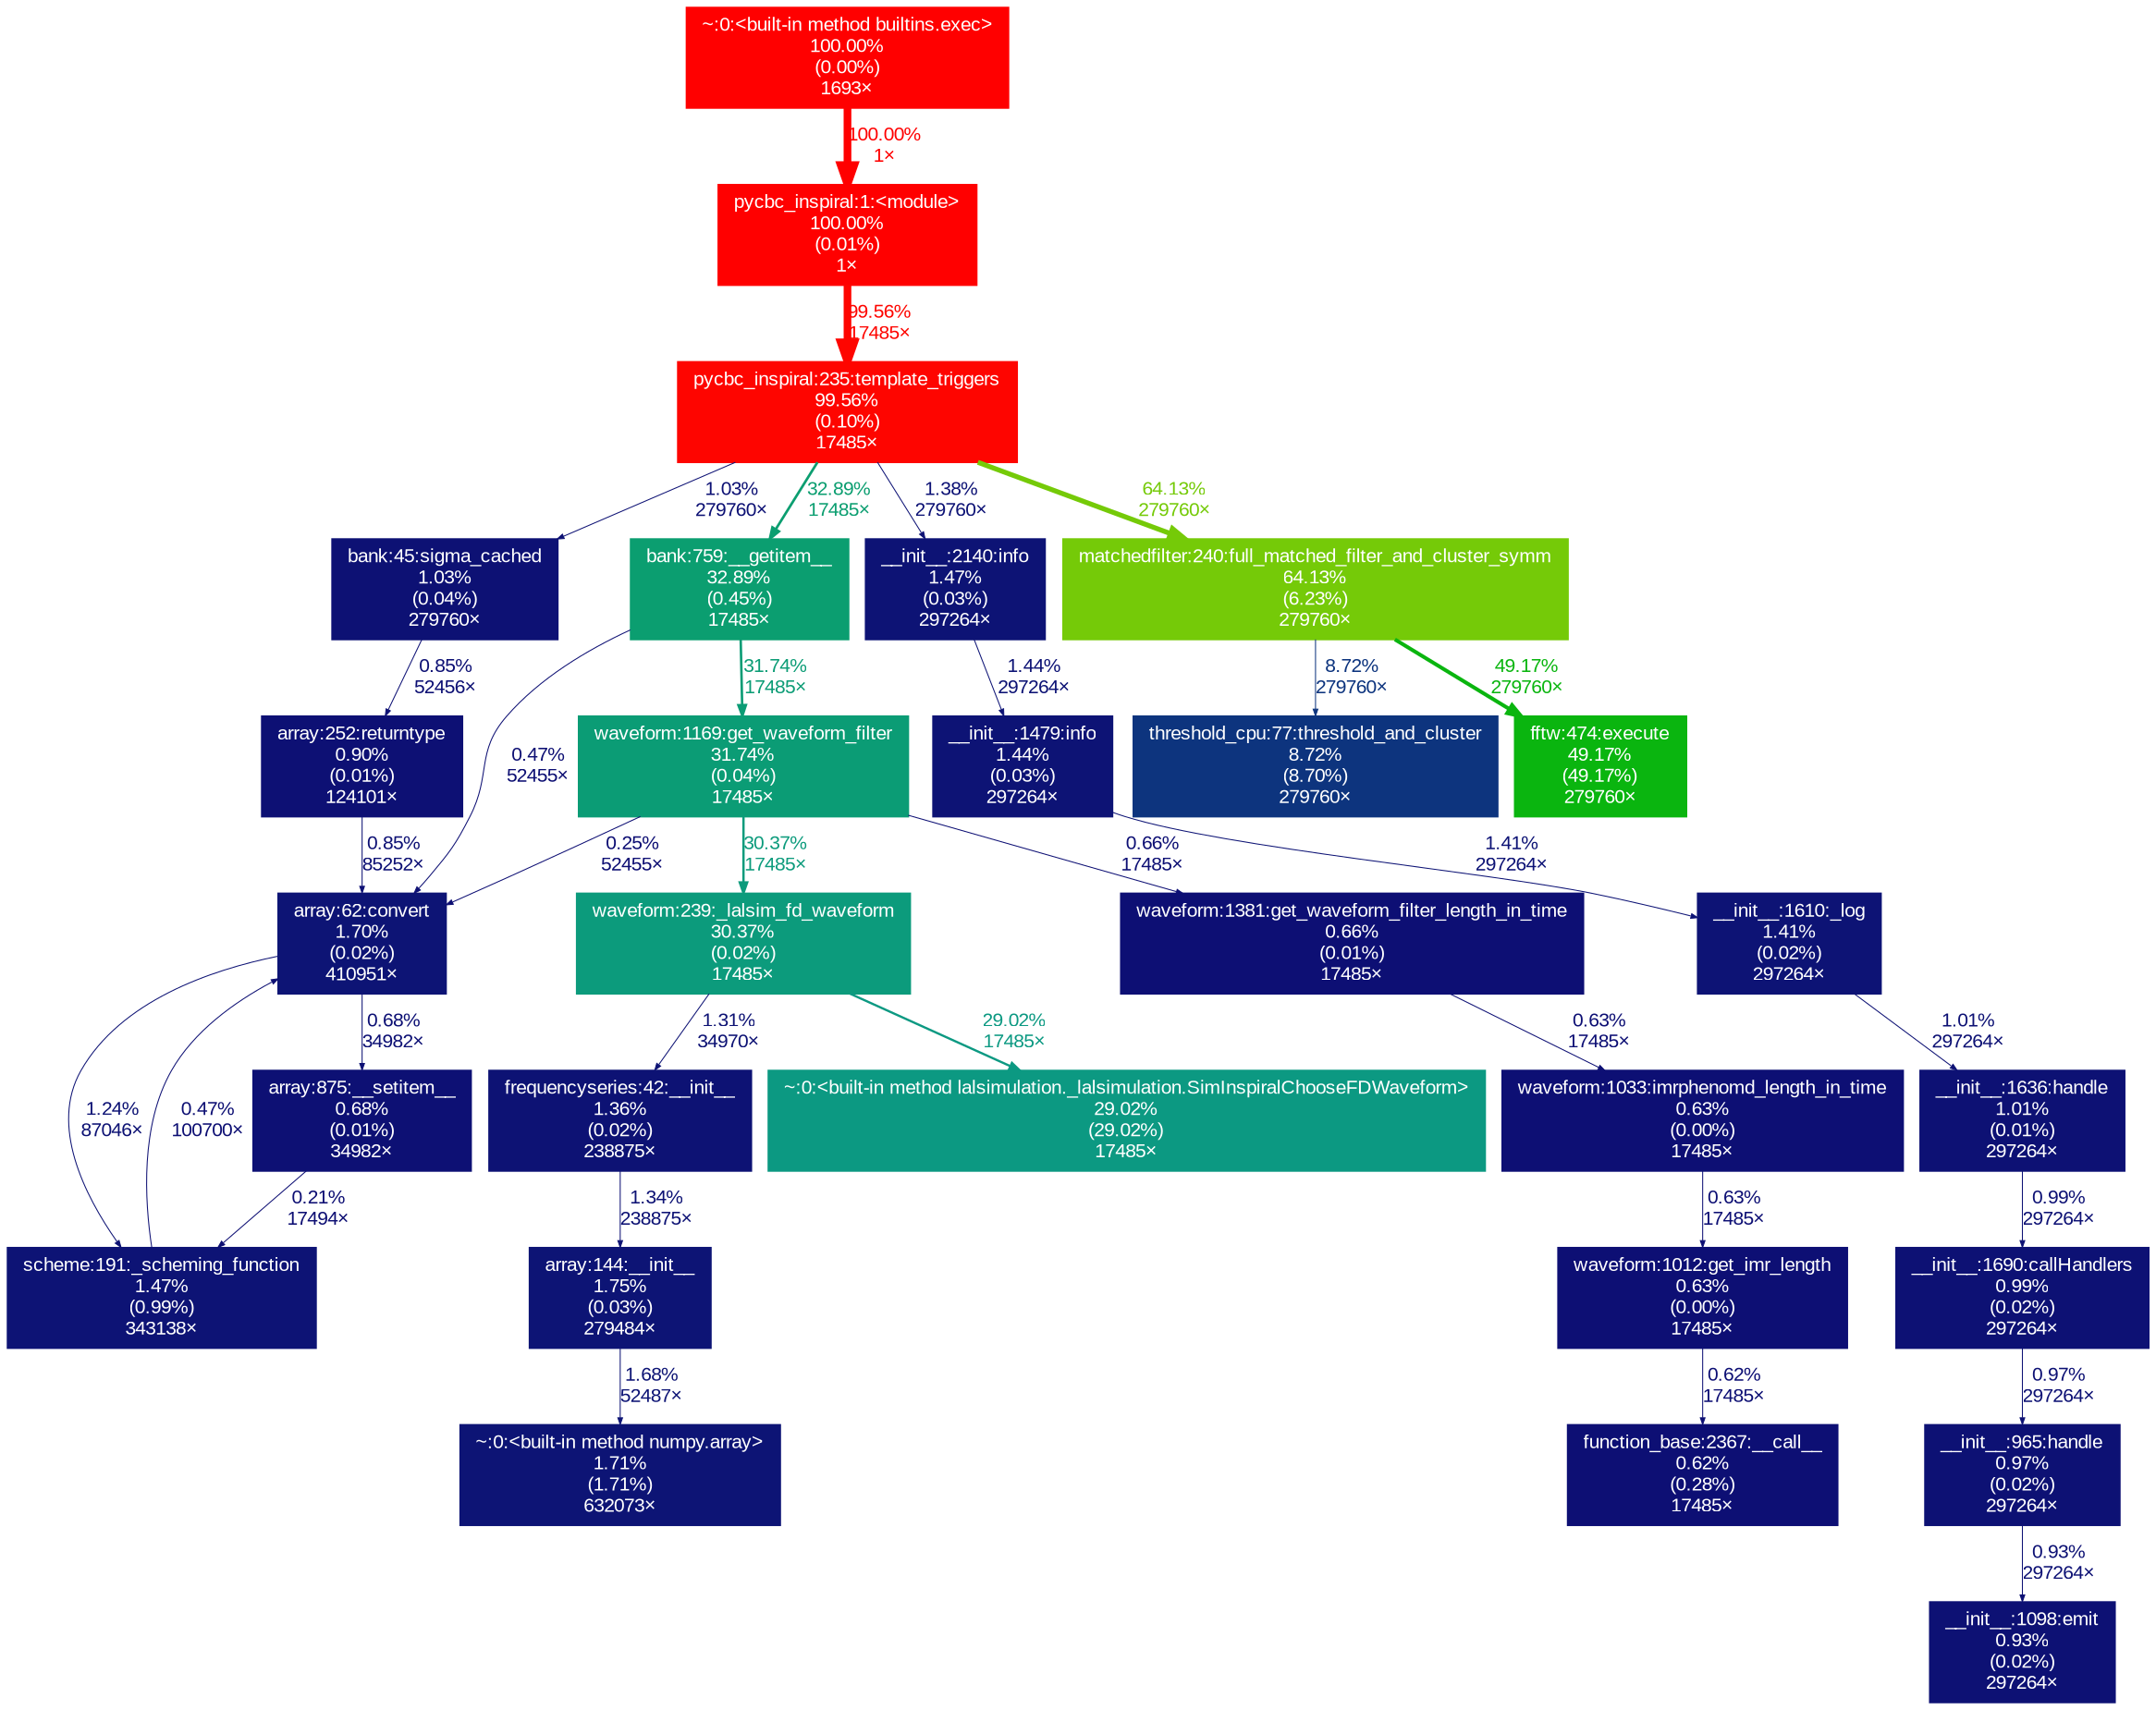 digraph {
	graph [fontname=Arial, nodesep=0.125, ranksep=0.25];
	node [fontcolor=white, fontname=Arial, height=0, shape=box, style=filled, width=0];
	edge [fontname=Arial];
	591 [color="#ff0000", fontcolor="#ffffff", fontsize="10.00", label="pycbc_inspiral:1:<module>\n100.00%\n(0.01%)\n1×", tooltip="/Users/neereshkumarperla/miniconda3/envs/pycbc/bin/pycbc_inspiral"];
	591 -> 2448 [arrowsize="1.00", color="#fe0500", fontcolor="#fe0500", fontsize="10.00", label="99.56%\n17485×", labeldistance="3.98", penwidth="3.98"];
	1805 [color="#0d1375", fontcolor="#ffffff", fontsize="10.00", label="scheme:191:_scheming_function\n1.47%\n(0.99%)\n343138×", tooltip="/Users/neereshkumarperla/miniconda3/envs/pycbc/lib/python3.11/site-packages/pycbc/scheme.py"];
	1805 -> 4579 [arrowsize="0.35", color="#0d0f73", fontcolor="#0d0f73", fontsize="10.00", label="0.47%\n100700×", labeldistance="0.50", penwidth="0.50"];
	1881 [color="#ff0000", fontcolor="#ffffff", fontsize="10.00", label="~:0:<built-in method builtins.exec>\n100.00%\n(0.00%)\n1693×", tooltip="~"];
	1881 -> 591 [arrowsize="1.00", color="#ff0000", fontcolor="#ff0000", fontsize="10.00", label="100.00%\n1×", labeldistance="4.00", penwidth="4.00"];
	2055 [color="#0d1475", fontcolor="#ffffff", fontsize="10.00", label="array:144:__init__\n1.75%\n(0.03%)\n279484×", tooltip="/Users/neereshkumarperla/miniconda3/envs/pycbc/lib/python3.11/site-packages/pycbc/types/array.py"];
	2055 -> 2731 [arrowsize="0.35", color="#0d1475", fontcolor="#0d1475", fontsize="10.00", label="1.68%\n52487×", labeldistance="0.50", penwidth="0.50"];
	2056 [color="#0d1174", fontcolor="#ffffff", fontsize="10.00", label="bank:45:sigma_cached\n1.03%\n(0.04%)\n279760×", tooltip="/Users/neereshkumarperla/miniconda3/envs/pycbc/lib/python3.11/site-packages/pycbc/waveform/bank.py"];
	2056 -> 4580 [arrowsize="0.35", color="#0d1074", fontcolor="#0d1074", fontsize="10.00", label="0.85%\n52456×", labeldistance="0.50", penwidth="0.50"];
	2057 [color="#0b9e70", fontcolor="#ffffff", fontsize="10.00", label="bank:759:__getitem__\n32.89%\n(0.45%)\n17485×", tooltip="/Users/neereshkumarperla/miniconda3/envs/pycbc/lib/python3.11/site-packages/pycbc/waveform/bank.py"];
	2057 -> 2446 [arrowsize="0.56", color="#0b9c75", fontcolor="#0b9c75", fontsize="10.00", label="31.74%\n17485×", labeldistance="1.27", penwidth="1.27"];
	2057 -> 4579 [arrowsize="0.35", color="#0d0f73", fontcolor="#0d0f73", fontsize="10.00", label="0.47%\n52455×", labeldistance="0.50", penwidth="0.50"];
	2292 [color="#0d1274", fontcolor="#ffffff", fontsize="10.00", label="frequencyseries:42:__init__\n1.36%\n(0.02%)\n238875×", tooltip="/Users/neereshkumarperla/miniconda3/envs/pycbc/lib/python3.11/site-packages/pycbc/types/frequencyseries.py"];
	2292 -> 2055 [arrowsize="0.35", color="#0d1274", fontcolor="#0d1274", fontsize="10.00", label="1.34%\n238875×", labeldistance="0.50", penwidth="0.50"];
	2307 [color="#0d1074", fontcolor="#ffffff", fontsize="10.00", label="array:875:__setitem__\n0.68%\n(0.01%)\n34982×", tooltip="/Users/neereshkumarperla/miniconda3/envs/pycbc/lib/python3.11/site-packages/pycbc/types/array.py"];
	2307 -> 1805 [arrowsize="0.35", color="#0d0e73", fontcolor="#0d0e73", fontsize="10.00", label="0.21%\n17494×", labeldistance="0.50", penwidth="0.50"];
	2367 [color="#0d1375", fontcolor="#ffffff", fontsize="10.00", label="__init__:2140:info\n1.47%\n(0.03%)\n297264×", tooltip="/Users/neereshkumarperla/miniconda3/envs/pycbc/lib/python3.11/logging/__init__.py"];
	2367 -> 3850 [arrowsize="0.35", color="#0d1375", fontcolor="#0d1375", fontsize="10.00", label="1.44%\n297264×", labeldistance="0.50", penwidth="0.50"];
	2436 [color="#75ca08", fontcolor="#ffffff", fontsize="10.00", label="matchedfilter:240:full_matched_filter_and_cluster_symm\n64.13%\n(6.23%)\n279760×", tooltip="/Users/neereshkumarperla/miniconda3/envs/pycbc/lib/python3.11/site-packages/pycbc/filter/matchedfilter.py"];
	2436 -> 4189 [arrowsize="0.35", color="#0d347e", fontcolor="#0d347e", fontsize="10.00", label="8.72%\n279760×", labeldistance="0.50", penwidth="0.50"];
	2436 -> 4933 [arrowsize="0.70", color="#0ab50f", fontcolor="#0ab50f", fontsize="10.00", label="49.17%\n279760×", labeldistance="1.97", penwidth="1.97"];
	2446 [color="#0b9c75", fontcolor="#ffffff", fontsize="10.00", label="waveform:1169:get_waveform_filter\n31.74%\n(0.04%)\n17485×", tooltip="/Users/neereshkumarperla/miniconda3/envs/pycbc/lib/python3.11/site-packages/pycbc/waveform/waveform.py"];
	2446 -> 4579 [arrowsize="0.35", color="#0d0e73", fontcolor="#0d0e73", fontsize="10.00", label="0.25%\n52455×", labeldistance="0.50", penwidth="0.50"];
	2446 -> 6666 [arrowsize="0.55", color="#0c9b7c", fontcolor="#0c9b7c", fontsize="10.00", label="30.37%\n17485×", labeldistance="1.21", penwidth="1.21"];
	2446 -> 7809 [arrowsize="0.35", color="#0d0f74", fontcolor="#0d0f74", fontsize="10.00", label="0.66%\n17485×", labeldistance="0.50", penwidth="0.50"];
	2448 [color="#fe0500", fontcolor="#ffffff", fontsize="10.00", label="pycbc_inspiral:235:template_triggers\n99.56%\n(0.10%)\n17485×", tooltip="/Users/neereshkumarperla/miniconda3/envs/pycbc/bin/pycbc_inspiral"];
	2448 -> 2056 [arrowsize="0.35", color="#0d1174", fontcolor="#0d1174", fontsize="10.00", label="1.03%\n279760×", labeldistance="0.50", penwidth="0.50"];
	2448 -> 2057 [arrowsize="0.57", color="#0b9e70", fontcolor="#0b9e70", fontsize="10.00", label="32.89%\n17485×", labeldistance="1.32", penwidth="1.32"];
	2448 -> 2367 [arrowsize="0.35", color="#0d1275", fontcolor="#0d1275", fontsize="10.00", label="1.38%\n279760×", labeldistance="0.50", penwidth="0.50"];
	2448 -> 2436 [arrowsize="0.80", color="#75ca08", fontcolor="#75ca08", fontsize="10.00", label="64.13%\n279760×", labeldistance="2.57", penwidth="2.57"];
	2607 [color="#0d1174", fontcolor="#ffffff", fontsize="10.00", label="__init__:1098:emit\n0.93%\n(0.02%)\n297264×", tooltip="/Users/neereshkumarperla/miniconda3/envs/pycbc/lib/python3.11/logging/__init__.py"];
	2731 [color="#0d1475", fontcolor="#ffffff", fontsize="10.00", label="~:0:<built-in method numpy.array>\n1.71%\n(1.71%)\n632073×", tooltip="~"];
	3734 [color="#0d1174", fontcolor="#ffffff", fontsize="10.00", label="__init__:965:handle\n0.97%\n(0.02%)\n297264×", tooltip="/Users/neereshkumarperla/miniconda3/envs/pycbc/lib/python3.11/logging/__init__.py"];
	3734 -> 2607 [arrowsize="0.35", color="#0d1174", fontcolor="#0d1174", fontsize="10.00", label="0.93%\n297264×", labeldistance="0.50", penwidth="0.50"];
	3735 [color="#0d1174", fontcolor="#ffffff", fontsize="10.00", label="__init__:1636:handle\n1.01%\n(0.01%)\n297264×", tooltip="/Users/neereshkumarperla/miniconda3/envs/pycbc/lib/python3.11/logging/__init__.py"];
	3735 -> 3776 [arrowsize="0.35", color="#0d1174", fontcolor="#0d1174", fontsize="10.00", label="0.99%\n297264×", labeldistance="0.50", penwidth="0.50"];
	3749 [color="#0d1375", fontcolor="#ffffff", fontsize="10.00", label="__init__:1610:_log\n1.41%\n(0.02%)\n297264×", tooltip="/Users/neereshkumarperla/miniconda3/envs/pycbc/lib/python3.11/logging/__init__.py"];
	3749 -> 3735 [arrowsize="0.35", color="#0d1174", fontcolor="#0d1174", fontsize="10.00", label="1.01%\n297264×", labeldistance="0.50", penwidth="0.50"];
	3776 [color="#0d1174", fontcolor="#ffffff", fontsize="10.00", label="__init__:1690:callHandlers\n0.99%\n(0.02%)\n297264×", tooltip="/Users/neereshkumarperla/miniconda3/envs/pycbc/lib/python3.11/logging/__init__.py"];
	3776 -> 3734 [arrowsize="0.35", color="#0d1174", fontcolor="#0d1174", fontsize="10.00", label="0.97%\n297264×", labeldistance="0.50", penwidth="0.50"];
	3850 [color="#0d1375", fontcolor="#ffffff", fontsize="10.00", label="__init__:1479:info\n1.44%\n(0.03%)\n297264×", tooltip="/Users/neereshkumarperla/miniconda3/envs/pycbc/lib/python3.11/logging/__init__.py"];
	3850 -> 3749 [arrowsize="0.35", color="#0d1375", fontcolor="#0d1375", fontsize="10.00", label="1.41%\n297264×", labeldistance="0.50", penwidth="0.50"];
	4189 [color="#0d347e", fontcolor="#ffffff", fontsize="10.00", label="threshold_cpu:77:threshold_and_cluster\n8.72%\n(8.70%)\n279760×", tooltip="/Users/neereshkumarperla/miniconda3/envs/pycbc/lib/python3.11/site-packages/pycbc/events/threshold_cpu.py"];
	4382 [color="#0d0f74", fontcolor="#ffffff", fontsize="10.00", label="function_base:2367:__call__\n0.62%\n(0.28%)\n17485×", tooltip="/Users/neereshkumarperla/miniconda3/envs/pycbc/lib/python3.11/site-packages/numpy/lib/function_base.py"];
	4383 [color="#0d0f74", fontcolor="#ffffff", fontsize="10.00", label="waveform:1012:get_imr_length\n0.63%\n(0.00%)\n17485×", tooltip="/Users/neereshkumarperla/miniconda3/envs/pycbc/lib/python3.11/site-packages/pycbc/waveform/waveform.py"];
	4383 -> 4382 [arrowsize="0.35", color="#0d0f74", fontcolor="#0d0f74", fontsize="10.00", label="0.62%\n17485×", labeldistance="0.50", penwidth="0.50"];
	4579 [color="#0d1475", fontcolor="#ffffff", fontsize="10.00", label="array:62:convert\n1.70%\n(0.02%)\n410951×", tooltip="/Users/neereshkumarperla/miniconda3/envs/pycbc/lib/python3.11/site-packages/pycbc/types/array.py"];
	4579 -> 1805 [arrowsize="0.35", color="#0d1274", fontcolor="#0d1274", fontsize="10.00", label="1.24%\n87046×", labeldistance="0.50", penwidth="0.50"];
	4579 -> 2307 [arrowsize="0.35", color="#0d1074", fontcolor="#0d1074", fontsize="10.00", label="0.68%\n34982×", labeldistance="0.50", penwidth="0.50"];
	4580 [color="#0d1074", fontcolor="#ffffff", fontsize="10.00", label="array:252:returntype\n0.90%\n(0.01%)\n124101×", tooltip="/Users/neereshkumarperla/miniconda3/envs/pycbc/lib/python3.11/site-packages/pycbc/types/array.py"];
	4580 -> 4579 [arrowsize="0.35", color="#0d1074", fontcolor="#0d1074", fontsize="10.00", label="0.85%\n85252×", labeldistance="0.50", penwidth="0.50"];
	4933 [color="#0ab50f", fontcolor="#ffffff", fontsize="10.00", label="fftw:474:execute\n49.17%\n(49.17%)\n279760×", tooltip="/Users/neereshkumarperla/miniconda3/envs/pycbc/lib/python3.11/site-packages/pycbc/fft/fftw.py"];
	6666 [color="#0c9b7c", fontcolor="#ffffff", fontsize="10.00", label="waveform:239:_lalsim_fd_waveform\n30.37%\n(0.02%)\n17485×", tooltip="/Users/neereshkumarperla/miniconda3/envs/pycbc/lib/python3.11/site-packages/pycbc/waveform/waveform.py"];
	6666 -> 2292 [arrowsize="0.35", color="#0d1274", fontcolor="#0d1274", fontsize="10.00", label="1.31%\n34970×", labeldistance="0.50", penwidth="0.50"];
	6666 -> 7624 [arrowsize="0.54", color="#0c9982", fontcolor="#0c9982", fontsize="10.00", label="29.02%\n17485×", labeldistance="1.16", penwidth="1.16"];
	7624 [color="#0c9982", fontcolor="#ffffff", fontsize="10.00", label="~:0:<built-in method lalsimulation._lalsimulation.SimInspiralChooseFDWaveform>\n29.02%\n(29.02%)\n17485×", tooltip="~"];
	7809 [color="#0d0f74", fontcolor="#ffffff", fontsize="10.00", label="waveform:1381:get_waveform_filter_length_in_time\n0.66%\n(0.01%)\n17485×", tooltip="/Users/neereshkumarperla/miniconda3/envs/pycbc/lib/python3.11/site-packages/pycbc/waveform/waveform.py"];
	7809 -> 7812 [arrowsize="0.35", color="#0d0f74", fontcolor="#0d0f74", fontsize="10.00", label="0.63%\n17485×", labeldistance="0.50", penwidth="0.50"];
	7812 [color="#0d0f74", fontcolor="#ffffff", fontsize="10.00", label="waveform:1033:imrphenomd_length_in_time\n0.63%\n(0.00%)\n17485×", tooltip="/Users/neereshkumarperla/miniconda3/envs/pycbc/lib/python3.11/site-packages/pycbc/waveform/waveform.py"];
	7812 -> 4383 [arrowsize="0.35", color="#0d0f74", fontcolor="#0d0f74", fontsize="10.00", label="0.63%\n17485×", labeldistance="0.50", penwidth="0.50"];
}
